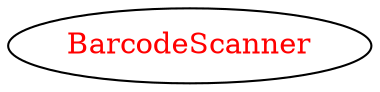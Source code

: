 digraph dependencyGraph {
 concentrate=true;
 ranksep="2.0";
 rankdir="LR"; 
 splines="ortho";
"BarcodeScanner" [fontcolor="red"];
}